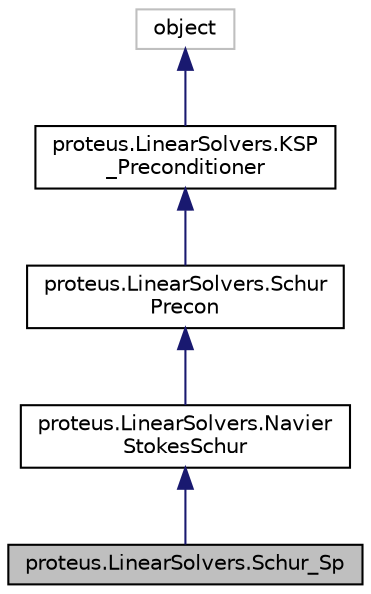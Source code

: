 digraph "proteus.LinearSolvers.Schur_Sp"
{
 // LATEX_PDF_SIZE
  edge [fontname="Helvetica",fontsize="10",labelfontname="Helvetica",labelfontsize="10"];
  node [fontname="Helvetica",fontsize="10",shape=record];
  Node1 [label="proteus.LinearSolvers.Schur_Sp",height=0.2,width=0.4,color="black", fillcolor="grey75", style="filled", fontcolor="black",tooltip=" "];
  Node2 -> Node1 [dir="back",color="midnightblue",fontsize="10",style="solid",fontname="Helvetica"];
  Node2 [label="proteus.LinearSolvers.Navier\lStokesSchur",height=0.2,width=0.4,color="black", fillcolor="white", style="filled",URL="$classproteus_1_1LinearSolvers_1_1NavierStokesSchur.html",tooltip=" "];
  Node3 -> Node2 [dir="back",color="midnightblue",fontsize="10",style="solid",fontname="Helvetica"];
  Node3 [label="proteus.LinearSolvers.Schur\lPrecon",height=0.2,width=0.4,color="black", fillcolor="white", style="filled",URL="$classproteus_1_1LinearSolvers_1_1SchurPrecon.html",tooltip=" "];
  Node4 -> Node3 [dir="back",color="midnightblue",fontsize="10",style="solid",fontname="Helvetica"];
  Node4 [label="proteus.LinearSolvers.KSP\l_Preconditioner",height=0.2,width=0.4,color="black", fillcolor="white", style="filled",URL="$classproteus_1_1LinearSolvers_1_1KSP__Preconditioner.html",tooltip=" "];
  Node5 -> Node4 [dir="back",color="midnightblue",fontsize="10",style="solid",fontname="Helvetica"];
  Node5 [label="object",height=0.2,width=0.4,color="grey75", fillcolor="white", style="filled",tooltip=" "];
}
